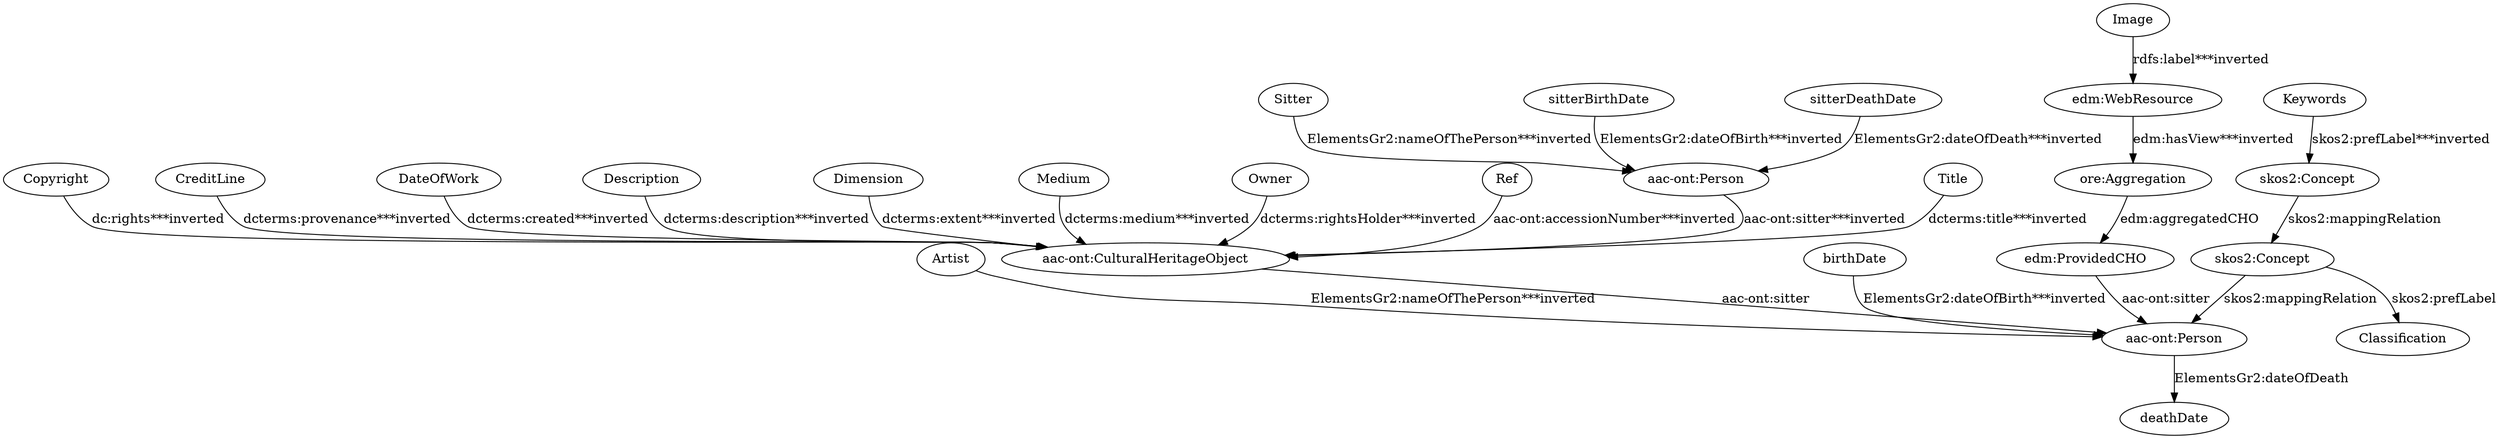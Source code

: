 digraph {
  Artist [type=attribute_name,label=Artist]
  "aac-ont:Person1" [type=class_uri,label="aac-ont:Person"]
  Copyright [type=attribute_name,label=Copyright]
  "aac-ont:CulturalHeritageObject1" [type=class_uri,label="aac-ont:CulturalHeritageObject"]
  CreditLine [type=attribute_name,label=CreditLine]
  DateOfWork [type=attribute_name,label=DateOfWork]
  Description [type=attribute_name,label=Description]
  Dimension [type=attribute_name,label=Dimension]
  Image [type=attribute_name,label=Image]
  "edm:WebResource1" [type=class_uri,label="edm:WebResource"]
  Keywords [type=attribute_name,label=Keywords]
  "skos2:Concept1" [type=class_uri,label="skos2:Concept"]
  Medium [type=attribute_name,label=Medium]
  Owner [type=attribute_name,label=Owner]
  Ref [type=attribute_name,label=Ref]
  Sitter [type=attribute_name,label=Sitter]
  "aac-ont:Person2" [type=class_uri,label="aac-ont:Person"]
  Title [type=attribute_name,label=Title]
  deathDate [type=attribute_name,label=deathDate]
  birthDate [type=attribute_name,label=birthDate]
  "edm:ProvidedCHO" [type=class_uri,label="edm:ProvidedCHO"]
  "ore:Aggregation" [type=class_uri,label="ore:Aggregation"]
  sitterBirthDate [type=attribute_name,label=sitterBirthDate]
  sitterDeathDate [type=attribute_name,label=sitterDeathDate]
  "skos2:Concept2" [type=class_uri,label="skos2:Concept"]
  Classification [type=attribute_name,label=Classification]
  Artist -> "aac-ont:Person1" [type=st_property_uri,label="ElementsGr2:nameOfThePerson***inverted",weight=1]
  Copyright -> "aac-ont:CulturalHeritageObject1" [type=st_property_uri,label="dc:rights***inverted",weight=1]
  CreditLine -> "aac-ont:CulturalHeritageObject1" [type=st_property_uri,label="dcterms:provenance***inverted",weight=1]
  DateOfWork -> "aac-ont:CulturalHeritageObject1" [type=st_property_uri,label="dcterms:created***inverted",weight=1]
  Description -> "aac-ont:CulturalHeritageObject1" [type=st_property_uri,label="dcterms:description***inverted",weight=1]
  Dimension -> "aac-ont:CulturalHeritageObject1" [type=st_property_uri,label="dcterms:extent***inverted",weight=1]
  Image -> "edm:WebResource1" [type=st_property_uri,label="rdfs:label***inverted",weight=1]
  Keywords -> "skos2:Concept1" [type=st_property_uri,label="skos2:prefLabel***inverted",weight=1]
  Medium -> "aac-ont:CulturalHeritageObject1" [type=st_property_uri,label="dcterms:medium***inverted",weight=1]
  Owner -> "aac-ont:CulturalHeritageObject1" [type=st_property_uri,label="dcterms:rightsHolder***inverted",weight=1]
  Ref -> "aac-ont:CulturalHeritageObject1" [type=st_property_uri,label="aac-ont:accessionNumber***inverted",weight=1]
  Sitter -> "aac-ont:Person2" [type=st_property_uri,label="ElementsGr2:nameOfThePerson***inverted",weight=1]
  Title -> "aac-ont:CulturalHeritageObject1" [type=st_property_uri,label="dcterms:title***inverted",weight=1]
  "aac-ont:CulturalHeritageObject1" -> "aac-ont:Person1" [label="aac-ont:sitter",type=direct_property_uri,weight=1]
  "aac-ont:Person1" -> deathDate [label="ElementsGr2:dateOfDeath",type=st_property_uri]
  "aac-ont:Person2" -> "aac-ont:CulturalHeritageObject1" [type=direct_property_uri,label="aac-ont:sitter***inverted",weight=1]
  birthDate -> "aac-ont:Person1" [type=st_property_uri,label="ElementsGr2:dateOfBirth***inverted",weight=1]
  "edm:ProvidedCHO" -> "aac-ont:Person1" [label="aac-ont:sitter",type=direct_property_uri,weight=1]
  "edm:WebResource1" -> "ore:Aggregation" [type=direct_property_uri,label="edm:hasView***inverted",weight=1]
  "ore:Aggregation" -> "edm:ProvidedCHO" [label="edm:aggregatedCHO",type=direct_property_uri,weight=1]
  sitterBirthDate -> "aac-ont:Person2" [type=st_property_uri,label="ElementsGr2:dateOfBirth***inverted",weight=1]
  sitterDeathDate -> "aac-ont:Person2" [type=st_property_uri,label="ElementsGr2:dateOfDeath***inverted",weight=1]
  "skos2:Concept1" -> "skos2:Concept2" [label="skos2:mappingRelation",type=direct_property_uri,weight=1]
  "skos2:Concept2" -> Classification [label="skos2:prefLabel",type=st_property_uri]
  "skos2:Concept2" -> "aac-ont:Person1" [label="skos2:mappingRelation",type=inherited,weight=4]
}
